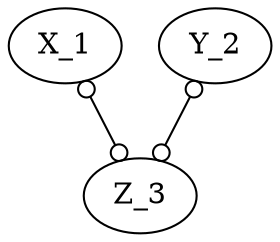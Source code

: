 digraph graphname {node [shape = oval];
X_1 [label= X_1 ]
Y_2 [label= Y_2 ]
Z_3 [label= Z_3 ]
X_1 -> Z_3 [color=black, dir=both,arrowhead=odot, arrowtail=odot];
Y_2 -> Z_3 [color=black, dir=both,arrowhead=odot, arrowtail=odot];
}
